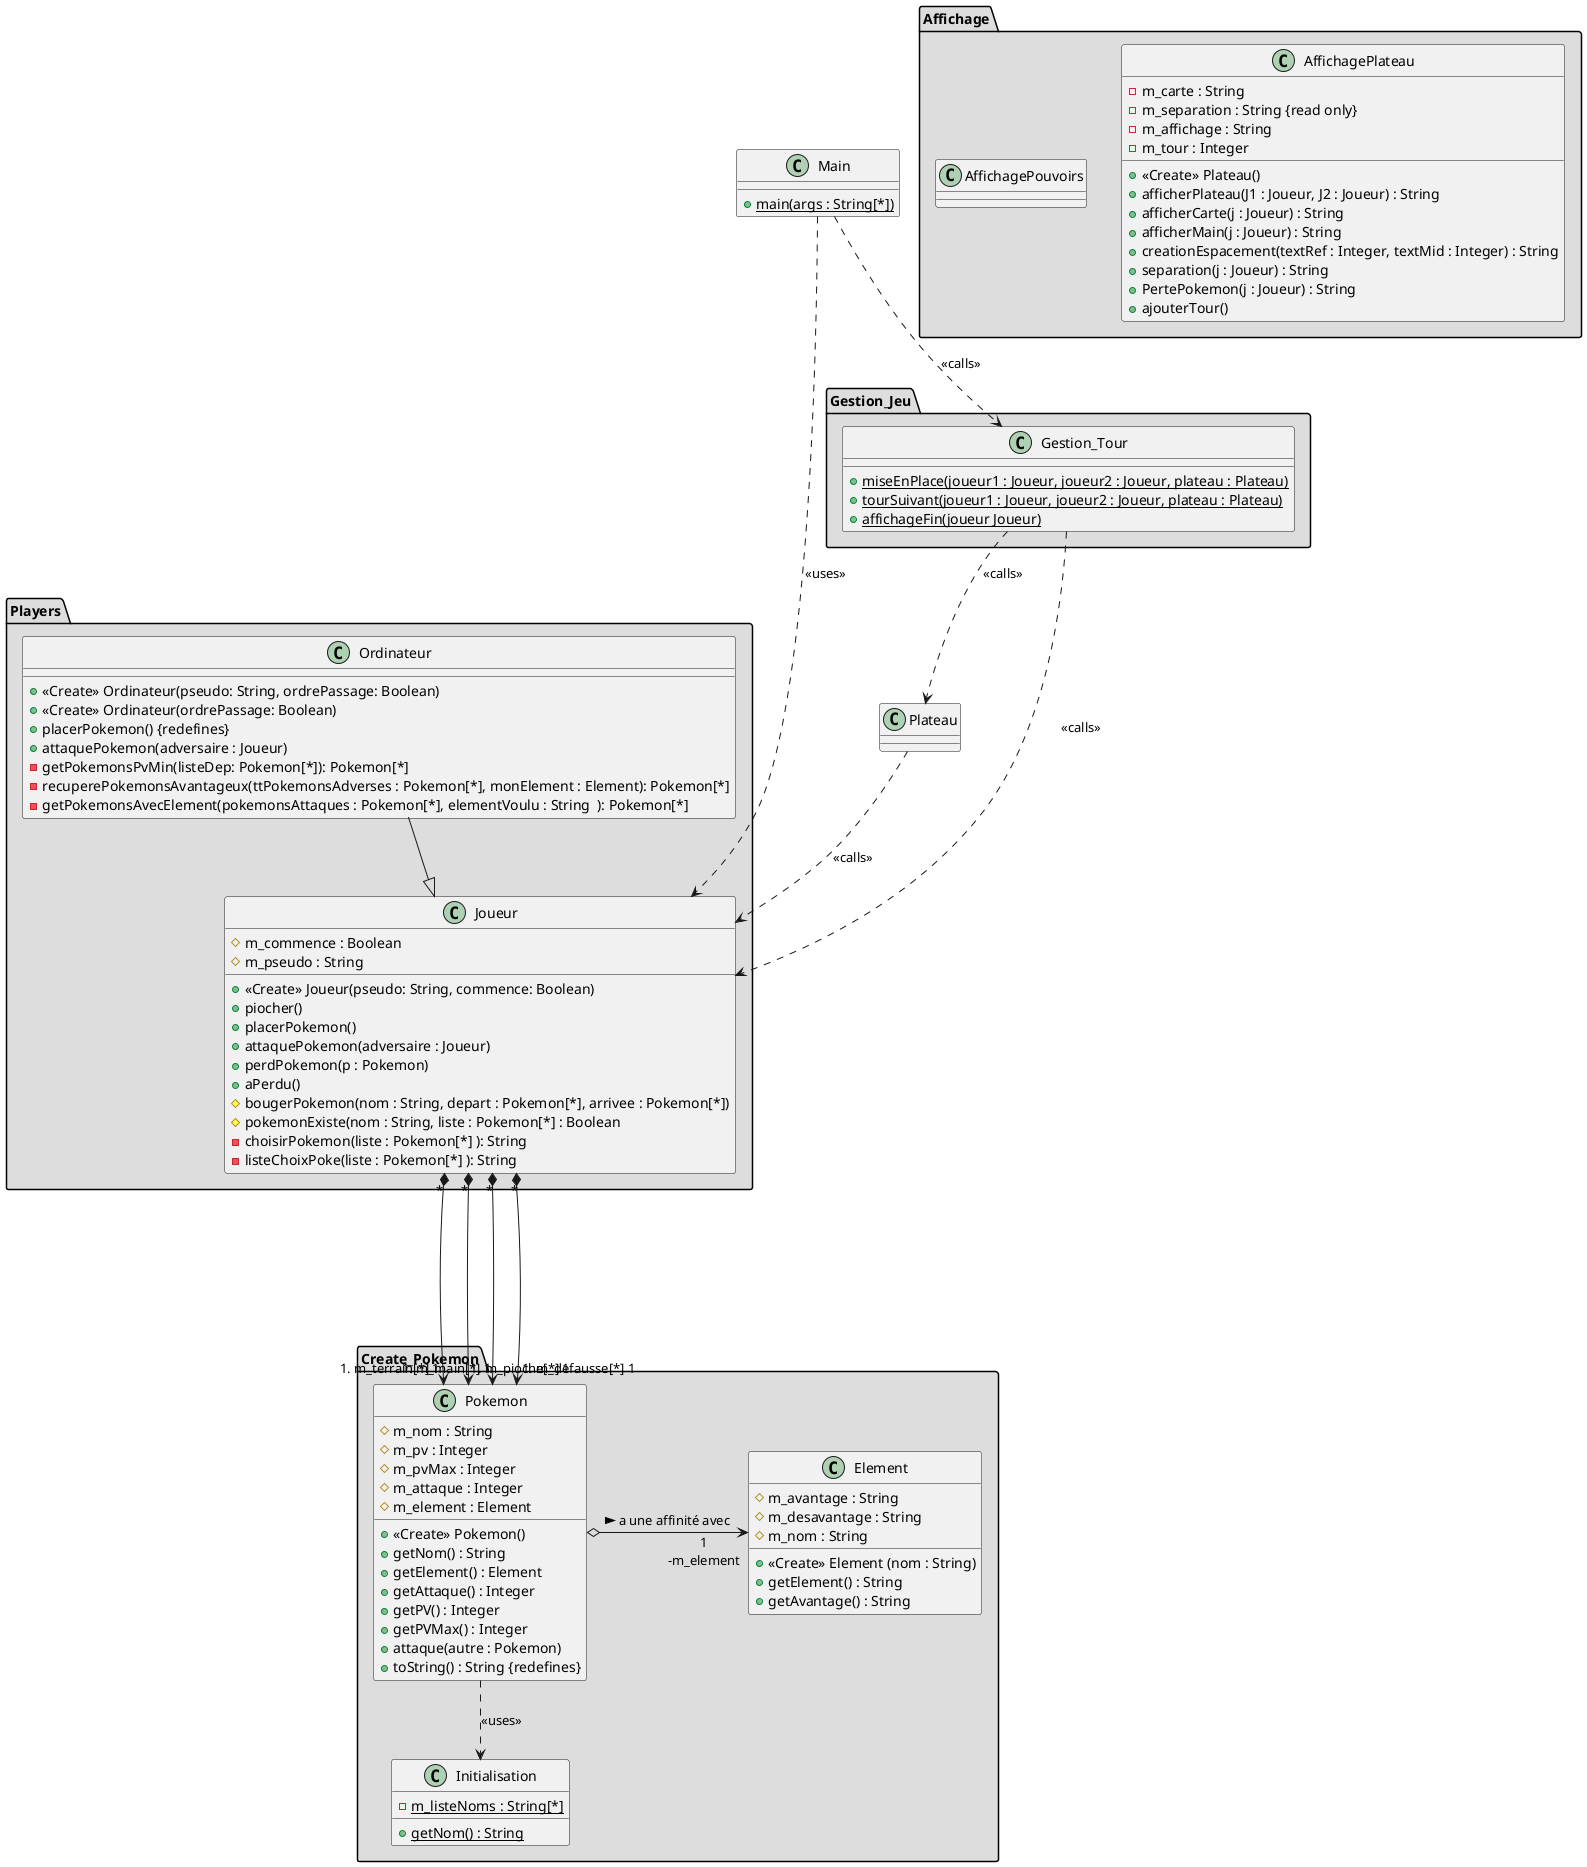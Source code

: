 @startuml

class Main
{
    + {static} main(args : String[*])
}

package "Affichage" #DDDDDD {

class AffichagePlateau
{
- m_carte : String
- m_separation : String {read only}
- m_affichage : String
- m_tour : Integer
+ <<Create>> Plateau()
+ afficherPlateau(J1 : Joueur, J2 : Joueur) : String
+ afficherCarte(j : Joueur) : String
+ afficherMain(j : Joueur) : String
+ creationEspacement(textRef : Integer, textMid : Integer) : String
+ separation(j : Joueur) : String
+ PertePokemon(j : Joueur) : String
+ ajouterTour()
}

class AffichagePouvoirs{

}

}

package "Players" #DDDDDD {

class Ordinateur
{
+ <<Create>> Ordinateur(pseudo: String, ordrePassage: Boolean)
+ <<Create>> Ordinateur(ordrePassage: Boolean)
+ placerPokemon() {redefines}
+ attaquePokemon(adversaire : Joueur)
- getPokemonsPvMin(listeDep: Pokemon[*]): Pokemon[*]
- recuperePokemonsAvantageux(ttPokemonsAdverses : Pokemon[*], monElement : Element): Pokemon[*]
- getPokemonsAvecElement(pokemonsAttaques : Pokemon[*], elementVoulu : String  ): Pokemon[*]
}

class Joueur
{
# m_commence : Boolean
# m_pseudo : String
+ <<Create>> Joueur(pseudo: String, commence: Boolean)
+ piocher()
+ placerPokemon()
+ attaquePokemon(adversaire : Joueur)
+ perdPokemon(p : Pokemon)
+ aPerdu()
# bougerPokemon(nom : String, depart : Pokemon[*], arrivee : Pokemon[*])
# pokemonExiste(nom : String, liste : Pokemon[*] : Boolean
- choisirPokemon(liste : Pokemon[*] ): String
- listeChoixPoke(liste : Pokemon[*] ): String
}
}

package "Gestion_Jeu" #DDDDDD {
class Gestion_Tour
{
    + {static} miseEnPlace(joueur1 : Joueur, joueur2 : Joueur, plateau : Plateau)
    + {static} tourSuivant(joueur1 : Joueur, joueur2 : Joueur, plateau : Plateau)
    + {static} affichageFin(joueur Joueur)

}
}
package "Create_Pokemon" #DDDDDD {

class Pokemon
{
# m_nom : String
# m_pv : Integer
# m_pvMax : Integer
# m_attaque : Integer
# m_element : Element
+ <<Create>> Pokemon()
+ getNom() : String
+ getElement() : Element
+ getAttaque() : Integer
+ getPV() : Integer
+ getPVMax() : Integer
+ attaque(autre : Pokemon)
+ toString() : String {redefines}
}


class Initialisation
{
- {static} m_listeNoms : String[*]
+ {static} getNom() : String
}

class Element
{
# m_avantage : String
# m_desavantage : String
# m_nom : String
+ <<Create>> Element (nom : String)
+ getElement() : String
+ getAvantage() : String
}

}


Joueur "*" *----> "# m_terrain[*] 1" Pokemon
Joueur "*" *----> "# m_pioche[*] 1" Pokemon
Joueur "*" *----> "# m_main[*] 1" Pokemon
Joueur "*" *----> "# m_defausse[*] 1" Pokemon

Pokemon o-> "1\n-m_element" Element : a une affinité avec  >
Ordinateur --|> Joueur
Plateau ..> Joueur : <<calls>>
Main ..> Joueur :<<uses>>
Main ..> Gestion_Tour :<<calls>>
Gestion_Tour ..> Joueur :<<calls>>
Gestion_Tour ..> Plateau :<<calls>>
Pokemon ..> Initialisation : <<uses>>


@enduml